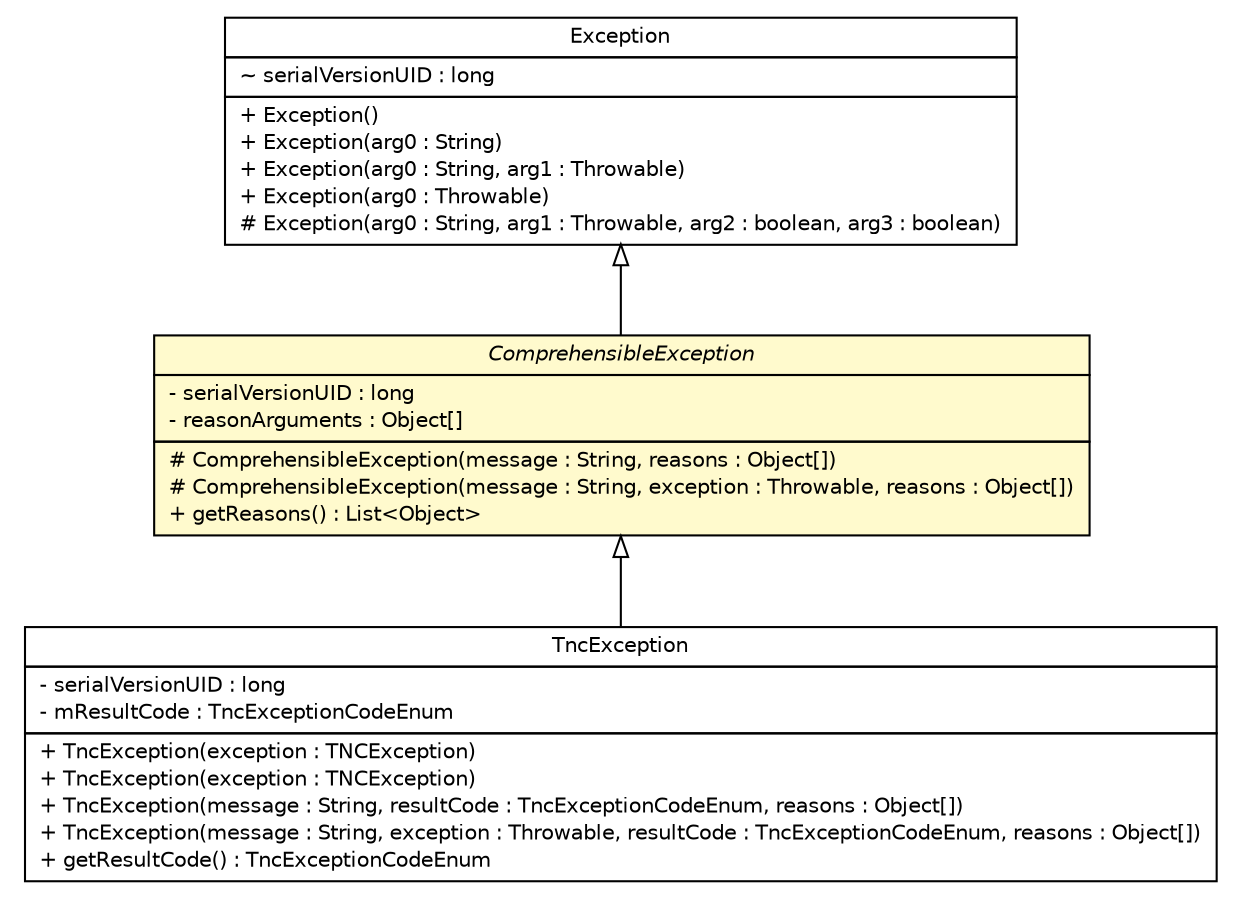 #!/usr/local/bin/dot
#
# Class diagram 
# Generated by UMLGraph version R5_6 (http://www.umlgraph.org/)
#

digraph G {
	edge [fontname="Helvetica",fontsize=10,labelfontname="Helvetica",labelfontsize=10];
	node [fontname="Helvetica",fontsize=10,shape=plaintext];
	nodesep=0.25;
	ranksep=0.5;
	// de.hsbremen.tc.tnc.exception.ComprehensibleException
	c331 [label=<<table title="de.hsbremen.tc.tnc.exception.ComprehensibleException" border="0" cellborder="1" cellspacing="0" cellpadding="2" port="p" bgcolor="lemonChiffon" href="./ComprehensibleException.html">
		<tr><td><table border="0" cellspacing="0" cellpadding="1">
<tr><td align="center" balign="center"><font face="Helvetica-Oblique"> ComprehensibleException </font></td></tr>
		</table></td></tr>
		<tr><td><table border="0" cellspacing="0" cellpadding="1">
<tr><td align="left" balign="left"> - serialVersionUID : long </td></tr>
<tr><td align="left" balign="left"> - reasonArguments : Object[] </td></tr>
		</table></td></tr>
		<tr><td><table border="0" cellspacing="0" cellpadding="1">
<tr><td align="left" balign="left"> # ComprehensibleException(message : String, reasons : Object[]) </td></tr>
<tr><td align="left" balign="left"> # ComprehensibleException(message : String, exception : Throwable, reasons : Object[]) </td></tr>
<tr><td align="left" balign="left"> + getReasons() : List&lt;Object&gt; </td></tr>
		</table></td></tr>
		</table>>, URL="./ComprehensibleException.html", fontname="Helvetica", fontcolor="black", fontsize=10.0];
	// de.hsbremen.tc.tnc.exception.TncException
	c332 [label=<<table title="de.hsbremen.tc.tnc.exception.TncException" border="0" cellborder="1" cellspacing="0" cellpadding="2" port="p" href="./TncException.html">
		<tr><td><table border="0" cellspacing="0" cellpadding="1">
<tr><td align="center" balign="center"> TncException </td></tr>
		</table></td></tr>
		<tr><td><table border="0" cellspacing="0" cellpadding="1">
<tr><td align="left" balign="left"> - serialVersionUID : long </td></tr>
<tr><td align="left" balign="left"> - mResultCode : TncExceptionCodeEnum </td></tr>
		</table></td></tr>
		<tr><td><table border="0" cellspacing="0" cellpadding="1">
<tr><td align="left" balign="left"> + TncException(exception : TNCException) </td></tr>
<tr><td align="left" balign="left"> + TncException(exception : TNCException) </td></tr>
<tr><td align="left" balign="left"> + TncException(message : String, resultCode : TncExceptionCodeEnum, reasons : Object[]) </td></tr>
<tr><td align="left" balign="left"> + TncException(message : String, exception : Throwable, resultCode : TncExceptionCodeEnum, reasons : Object[]) </td></tr>
<tr><td align="left" balign="left"> + getResultCode() : TncExceptionCodeEnum </td></tr>
		</table></td></tr>
		</table>>, URL="./TncException.html", fontname="Helvetica", fontcolor="black", fontsize=10.0];
	//de.hsbremen.tc.tnc.exception.ComprehensibleException extends java.lang.Exception
	c345:p -> c331:p [dir=back,arrowtail=empty];
	//de.hsbremen.tc.tnc.exception.TncException extends de.hsbremen.tc.tnc.exception.ComprehensibleException
	c331:p -> c332:p [dir=back,arrowtail=empty];
	// java.lang.Exception
	c345 [label=<<table title="java.lang.Exception" border="0" cellborder="1" cellspacing="0" cellpadding="2" port="p" href="http://java.sun.com/j2se/1.4.2/docs/api/java/lang/Exception.html">
		<tr><td><table border="0" cellspacing="0" cellpadding="1">
<tr><td align="center" balign="center"> Exception </td></tr>
		</table></td></tr>
		<tr><td><table border="0" cellspacing="0" cellpadding="1">
<tr><td align="left" balign="left"> ~ serialVersionUID : long </td></tr>
		</table></td></tr>
		<tr><td><table border="0" cellspacing="0" cellpadding="1">
<tr><td align="left" balign="left"> + Exception() </td></tr>
<tr><td align="left" balign="left"> + Exception(arg0 : String) </td></tr>
<tr><td align="left" balign="left"> + Exception(arg0 : String, arg1 : Throwable) </td></tr>
<tr><td align="left" balign="left"> + Exception(arg0 : Throwable) </td></tr>
<tr><td align="left" balign="left"> # Exception(arg0 : String, arg1 : Throwable, arg2 : boolean, arg3 : boolean) </td></tr>
		</table></td></tr>
		</table>>, URL="http://java.sun.com/j2se/1.4.2/docs/api/java/lang/Exception.html", fontname="Helvetica", fontcolor="black", fontsize=10.0];
}

